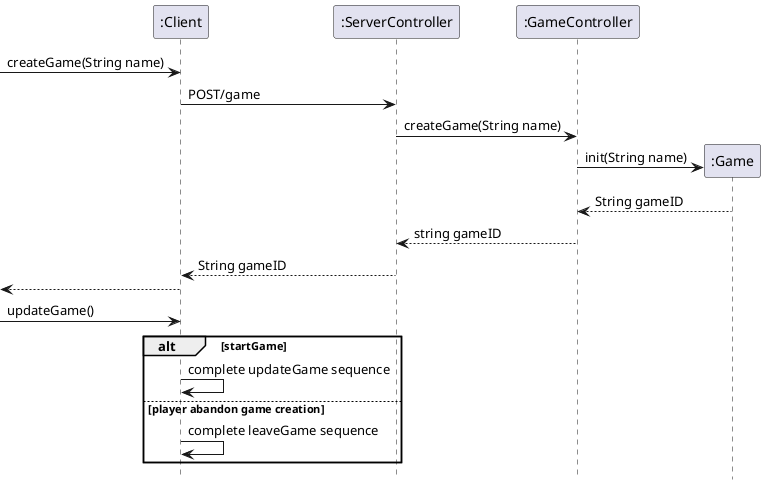 @startuml
'https://plantuml.com/sequence-diagram

hide footbox

Participant ":Client" as client
Participant ":ServerController" as server
Participant ":GameController" as gameController
participant ":Game" as game

-> client : createGame(String name)
client -> server : POST/game
server -> gameController : createGame(String name)
gameController -> game ** : init(String name)
gameController <-- game : String gameID
server <-- gameController : string gameID
client <-- server : String gameID
<-- client
-> client : updateGame()
alt startGame
    client->client : complete updateGame sequence
else player abandon game creation
    client->client : complete leaveGame sequence
end

@enduml